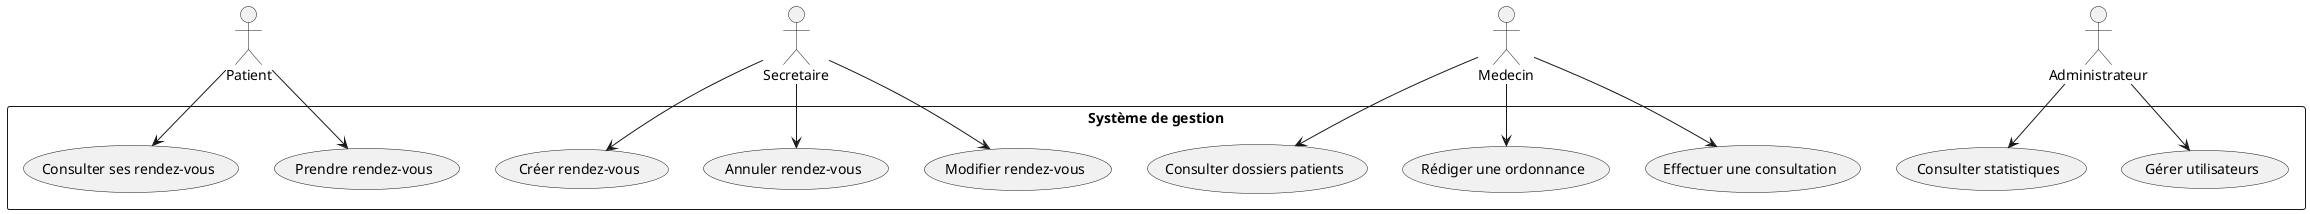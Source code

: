 @startuml
actor Patient
actor Secretaire
actor Medecin
actor Administrateur

rectangle "Système de gestion" {
  Patient --> (Prendre rendez-vous)
  Patient --> (Consulter ses rendez-vous)

  Secretaire --> (Créer rendez-vous)
  Secretaire --> (Modifier rendez-vous)
  Secretaire --> (Annuler rendez-vous)

  Medecin --> (Consulter dossiers patients)
  Medecin --> (Effectuer une consultation)
  Medecin --> (Rédiger une ordonnance)

  Administrateur --> (Gérer utilisateurs)
  Administrateur --> (Consulter statistiques)
}
@enduml
